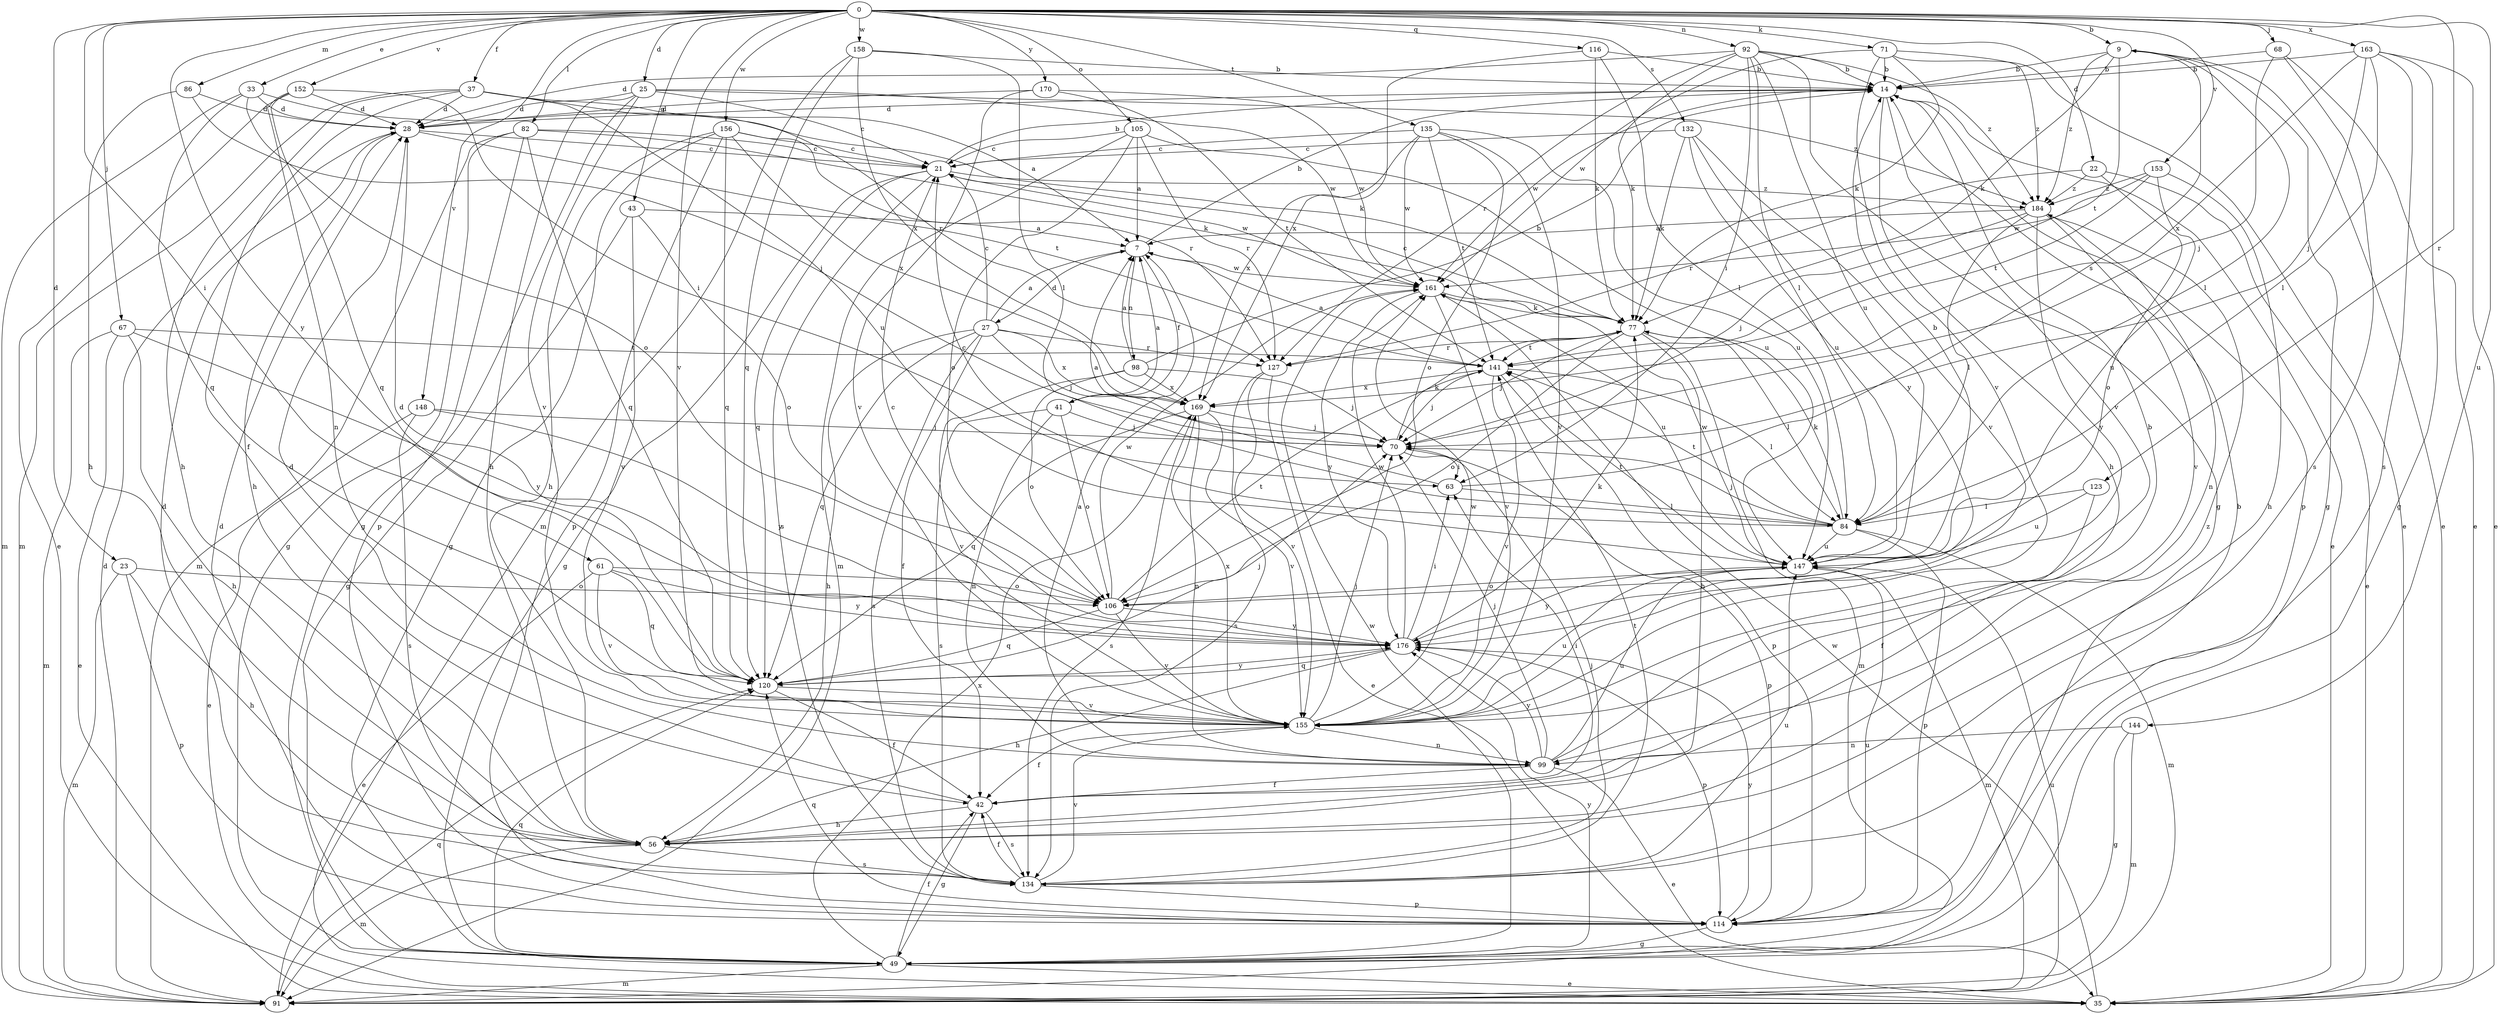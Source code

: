 strict digraph  {
0;
7;
9;
14;
21;
22;
23;
25;
27;
28;
33;
35;
37;
41;
42;
43;
49;
56;
61;
63;
67;
68;
70;
71;
77;
82;
84;
86;
91;
92;
98;
99;
105;
106;
114;
116;
120;
123;
127;
132;
134;
135;
141;
144;
147;
148;
152;
153;
155;
156;
158;
161;
163;
169;
170;
176;
184;
0 -> 9  [label=b];
0 -> 22  [label=d];
0 -> 23  [label=d];
0 -> 25  [label=d];
0 -> 33  [label=e];
0 -> 37  [label=f];
0 -> 43  [label=g];
0 -> 61  [label=i];
0 -> 67  [label=j];
0 -> 68  [label=j];
0 -> 71  [label=k];
0 -> 82  [label=l];
0 -> 86  [label=m];
0 -> 92  [label=n];
0 -> 105  [label=o];
0 -> 116  [label=q];
0 -> 123  [label=r];
0 -> 132  [label=s];
0 -> 135  [label=t];
0 -> 144  [label=u];
0 -> 148  [label=v];
0 -> 152  [label=v];
0 -> 153  [label=v];
0 -> 155  [label=v];
0 -> 156  [label=w];
0 -> 158  [label=w];
0 -> 163  [label=x];
0 -> 170  [label=y];
0 -> 176  [label=y];
7 -> 14  [label=b];
7 -> 27  [label=d];
7 -> 41  [label=f];
7 -> 98  [label=n];
7 -> 161  [label=w];
9 -> 14  [label=b];
9 -> 35  [label=e];
9 -> 49  [label=g];
9 -> 77  [label=k];
9 -> 84  [label=l];
9 -> 141  [label=t];
9 -> 184  [label=z];
14 -> 28  [label=d];
14 -> 35  [label=e];
14 -> 56  [label=h];
14 -> 114  [label=p];
14 -> 155  [label=v];
14 -> 161  [label=w];
21 -> 14  [label=b];
21 -> 49  [label=g];
21 -> 120  [label=q];
21 -> 134  [label=s];
21 -> 161  [label=w];
21 -> 184  [label=z];
22 -> 35  [label=e];
22 -> 106  [label=o];
22 -> 127  [label=r];
22 -> 184  [label=z];
23 -> 56  [label=h];
23 -> 91  [label=m];
23 -> 106  [label=o];
23 -> 114  [label=p];
25 -> 21  [label=c];
25 -> 28  [label=d];
25 -> 49  [label=g];
25 -> 56  [label=h];
25 -> 155  [label=v];
25 -> 161  [label=w];
25 -> 184  [label=z];
27 -> 7  [label=a];
27 -> 21  [label=c];
27 -> 42  [label=f];
27 -> 56  [label=h];
27 -> 70  [label=j];
27 -> 120  [label=q];
27 -> 127  [label=r];
27 -> 134  [label=s];
27 -> 169  [label=x];
28 -> 21  [label=c];
28 -> 56  [label=h];
28 -> 141  [label=t];
33 -> 28  [label=d];
33 -> 77  [label=k];
33 -> 91  [label=m];
33 -> 106  [label=o];
33 -> 120  [label=q];
35 -> 161  [label=w];
37 -> 7  [label=a];
37 -> 28  [label=d];
37 -> 42  [label=f];
37 -> 56  [label=h];
37 -> 91  [label=m];
37 -> 127  [label=r];
37 -> 147  [label=u];
41 -> 7  [label=a];
41 -> 70  [label=j];
41 -> 99  [label=n];
41 -> 106  [label=o];
41 -> 134  [label=s];
42 -> 28  [label=d];
42 -> 49  [label=g];
42 -> 56  [label=h];
42 -> 63  [label=i];
42 -> 134  [label=s];
43 -> 7  [label=a];
43 -> 49  [label=g];
43 -> 106  [label=o];
43 -> 155  [label=v];
49 -> 35  [label=e];
49 -> 42  [label=f];
49 -> 91  [label=m];
49 -> 120  [label=q];
49 -> 161  [label=w];
49 -> 169  [label=x];
49 -> 176  [label=y];
56 -> 91  [label=m];
56 -> 134  [label=s];
56 -> 184  [label=z];
61 -> 35  [label=e];
61 -> 106  [label=o];
61 -> 120  [label=q];
61 -> 155  [label=v];
61 -> 176  [label=y];
63 -> 7  [label=a];
63 -> 84  [label=l];
63 -> 9  [label=s];
67 -> 35  [label=e];
67 -> 56  [label=h];
67 -> 91  [label=m];
67 -> 141  [label=t];
67 -> 176  [label=y];
68 -> 14  [label=b];
68 -> 35  [label=e];
68 -> 70  [label=j];
68 -> 134  [label=s];
70 -> 63  [label=i];
70 -> 77  [label=k];
70 -> 114  [label=p];
71 -> 14  [label=b];
71 -> 35  [label=e];
71 -> 77  [label=k];
71 -> 155  [label=v];
71 -> 161  [label=w];
71 -> 184  [label=z];
77 -> 21  [label=c];
77 -> 56  [label=h];
77 -> 70  [label=j];
77 -> 84  [label=l];
77 -> 91  [label=m];
77 -> 106  [label=o];
77 -> 127  [label=r];
77 -> 141  [label=t];
82 -> 21  [label=c];
82 -> 49  [label=g];
82 -> 77  [label=k];
82 -> 91  [label=m];
82 -> 114  [label=p];
82 -> 120  [label=q];
84 -> 21  [label=c];
84 -> 70  [label=j];
84 -> 77  [label=k];
84 -> 91  [label=m];
84 -> 114  [label=p];
84 -> 141  [label=t];
84 -> 147  [label=u];
86 -> 28  [label=d];
86 -> 56  [label=h];
86 -> 70  [label=j];
91 -> 28  [label=d];
91 -> 120  [label=q];
91 -> 147  [label=u];
92 -> 14  [label=b];
92 -> 28  [label=d];
92 -> 49  [label=g];
92 -> 63  [label=i];
92 -> 77  [label=k];
92 -> 84  [label=l];
92 -> 127  [label=r];
92 -> 147  [label=u];
92 -> 184  [label=z];
98 -> 7  [label=a];
98 -> 14  [label=b];
98 -> 70  [label=j];
98 -> 106  [label=o];
98 -> 155  [label=v];
98 -> 169  [label=x];
99 -> 7  [label=a];
99 -> 14  [label=b];
99 -> 35  [label=e];
99 -> 42  [label=f];
99 -> 70  [label=j];
99 -> 147  [label=u];
99 -> 176  [label=y];
105 -> 7  [label=a];
105 -> 21  [label=c];
105 -> 91  [label=m];
105 -> 106  [label=o];
105 -> 127  [label=r];
105 -> 147  [label=u];
106 -> 120  [label=q];
106 -> 141  [label=t];
106 -> 155  [label=v];
106 -> 161  [label=w];
106 -> 176  [label=y];
114 -> 14  [label=b];
114 -> 28  [label=d];
114 -> 49  [label=g];
114 -> 120  [label=q];
114 -> 147  [label=u];
114 -> 176  [label=y];
116 -> 14  [label=b];
116 -> 77  [label=k];
116 -> 84  [label=l];
116 -> 169  [label=x];
120 -> 28  [label=d];
120 -> 42  [label=f];
120 -> 70  [label=j];
120 -> 155  [label=v];
120 -> 176  [label=y];
123 -> 42  [label=f];
123 -> 84  [label=l];
123 -> 147  [label=u];
127 -> 35  [label=e];
127 -> 134  [label=s];
127 -> 155  [label=v];
132 -> 21  [label=c];
132 -> 77  [label=k];
132 -> 147  [label=u];
132 -> 155  [label=v];
132 -> 176  [label=y];
134 -> 28  [label=d];
134 -> 42  [label=f];
134 -> 70  [label=j];
134 -> 114  [label=p];
134 -> 141  [label=t];
134 -> 147  [label=u];
134 -> 155  [label=v];
135 -> 21  [label=c];
135 -> 106  [label=o];
135 -> 141  [label=t];
135 -> 147  [label=u];
135 -> 155  [label=v];
135 -> 161  [label=w];
135 -> 169  [label=x];
141 -> 7  [label=a];
141 -> 70  [label=j];
141 -> 84  [label=l];
141 -> 114  [label=p];
141 -> 155  [label=v];
141 -> 169  [label=x];
144 -> 49  [label=g];
144 -> 91  [label=m];
144 -> 99  [label=n];
147 -> 14  [label=b];
147 -> 91  [label=m];
147 -> 106  [label=o];
147 -> 141  [label=t];
147 -> 161  [label=w];
147 -> 176  [label=y];
148 -> 35  [label=e];
148 -> 70  [label=j];
148 -> 134  [label=s];
148 -> 176  [label=y];
152 -> 28  [label=d];
152 -> 35  [label=e];
152 -> 63  [label=i];
152 -> 99  [label=n];
152 -> 120  [label=q];
153 -> 56  [label=h];
153 -> 141  [label=t];
153 -> 147  [label=u];
153 -> 161  [label=w];
153 -> 184  [label=z];
155 -> 42  [label=f];
155 -> 70  [label=j];
155 -> 99  [label=n];
155 -> 147  [label=u];
155 -> 161  [label=w];
155 -> 169  [label=x];
156 -> 21  [label=c];
156 -> 49  [label=g];
156 -> 56  [label=h];
156 -> 114  [label=p];
156 -> 120  [label=q];
156 -> 127  [label=r];
156 -> 169  [label=x];
158 -> 14  [label=b];
158 -> 84  [label=l];
158 -> 91  [label=m];
158 -> 120  [label=q];
158 -> 169  [label=x];
161 -> 77  [label=k];
161 -> 147  [label=u];
161 -> 155  [label=v];
161 -> 176  [label=y];
163 -> 14  [label=b];
163 -> 35  [label=e];
163 -> 49  [label=g];
163 -> 70  [label=j];
163 -> 84  [label=l];
163 -> 134  [label=s];
163 -> 169  [label=x];
169 -> 70  [label=j];
169 -> 99  [label=n];
169 -> 120  [label=q];
169 -> 134  [label=s];
169 -> 155  [label=v];
170 -> 28  [label=d];
170 -> 141  [label=t];
170 -> 155  [label=v];
170 -> 161  [label=w];
176 -> 21  [label=c];
176 -> 56  [label=h];
176 -> 63  [label=i];
176 -> 77  [label=k];
176 -> 114  [label=p];
176 -> 120  [label=q];
176 -> 161  [label=w];
184 -> 7  [label=a];
184 -> 70  [label=j];
184 -> 84  [label=l];
184 -> 99  [label=n];
184 -> 155  [label=v];
184 -> 176  [label=y];
}

